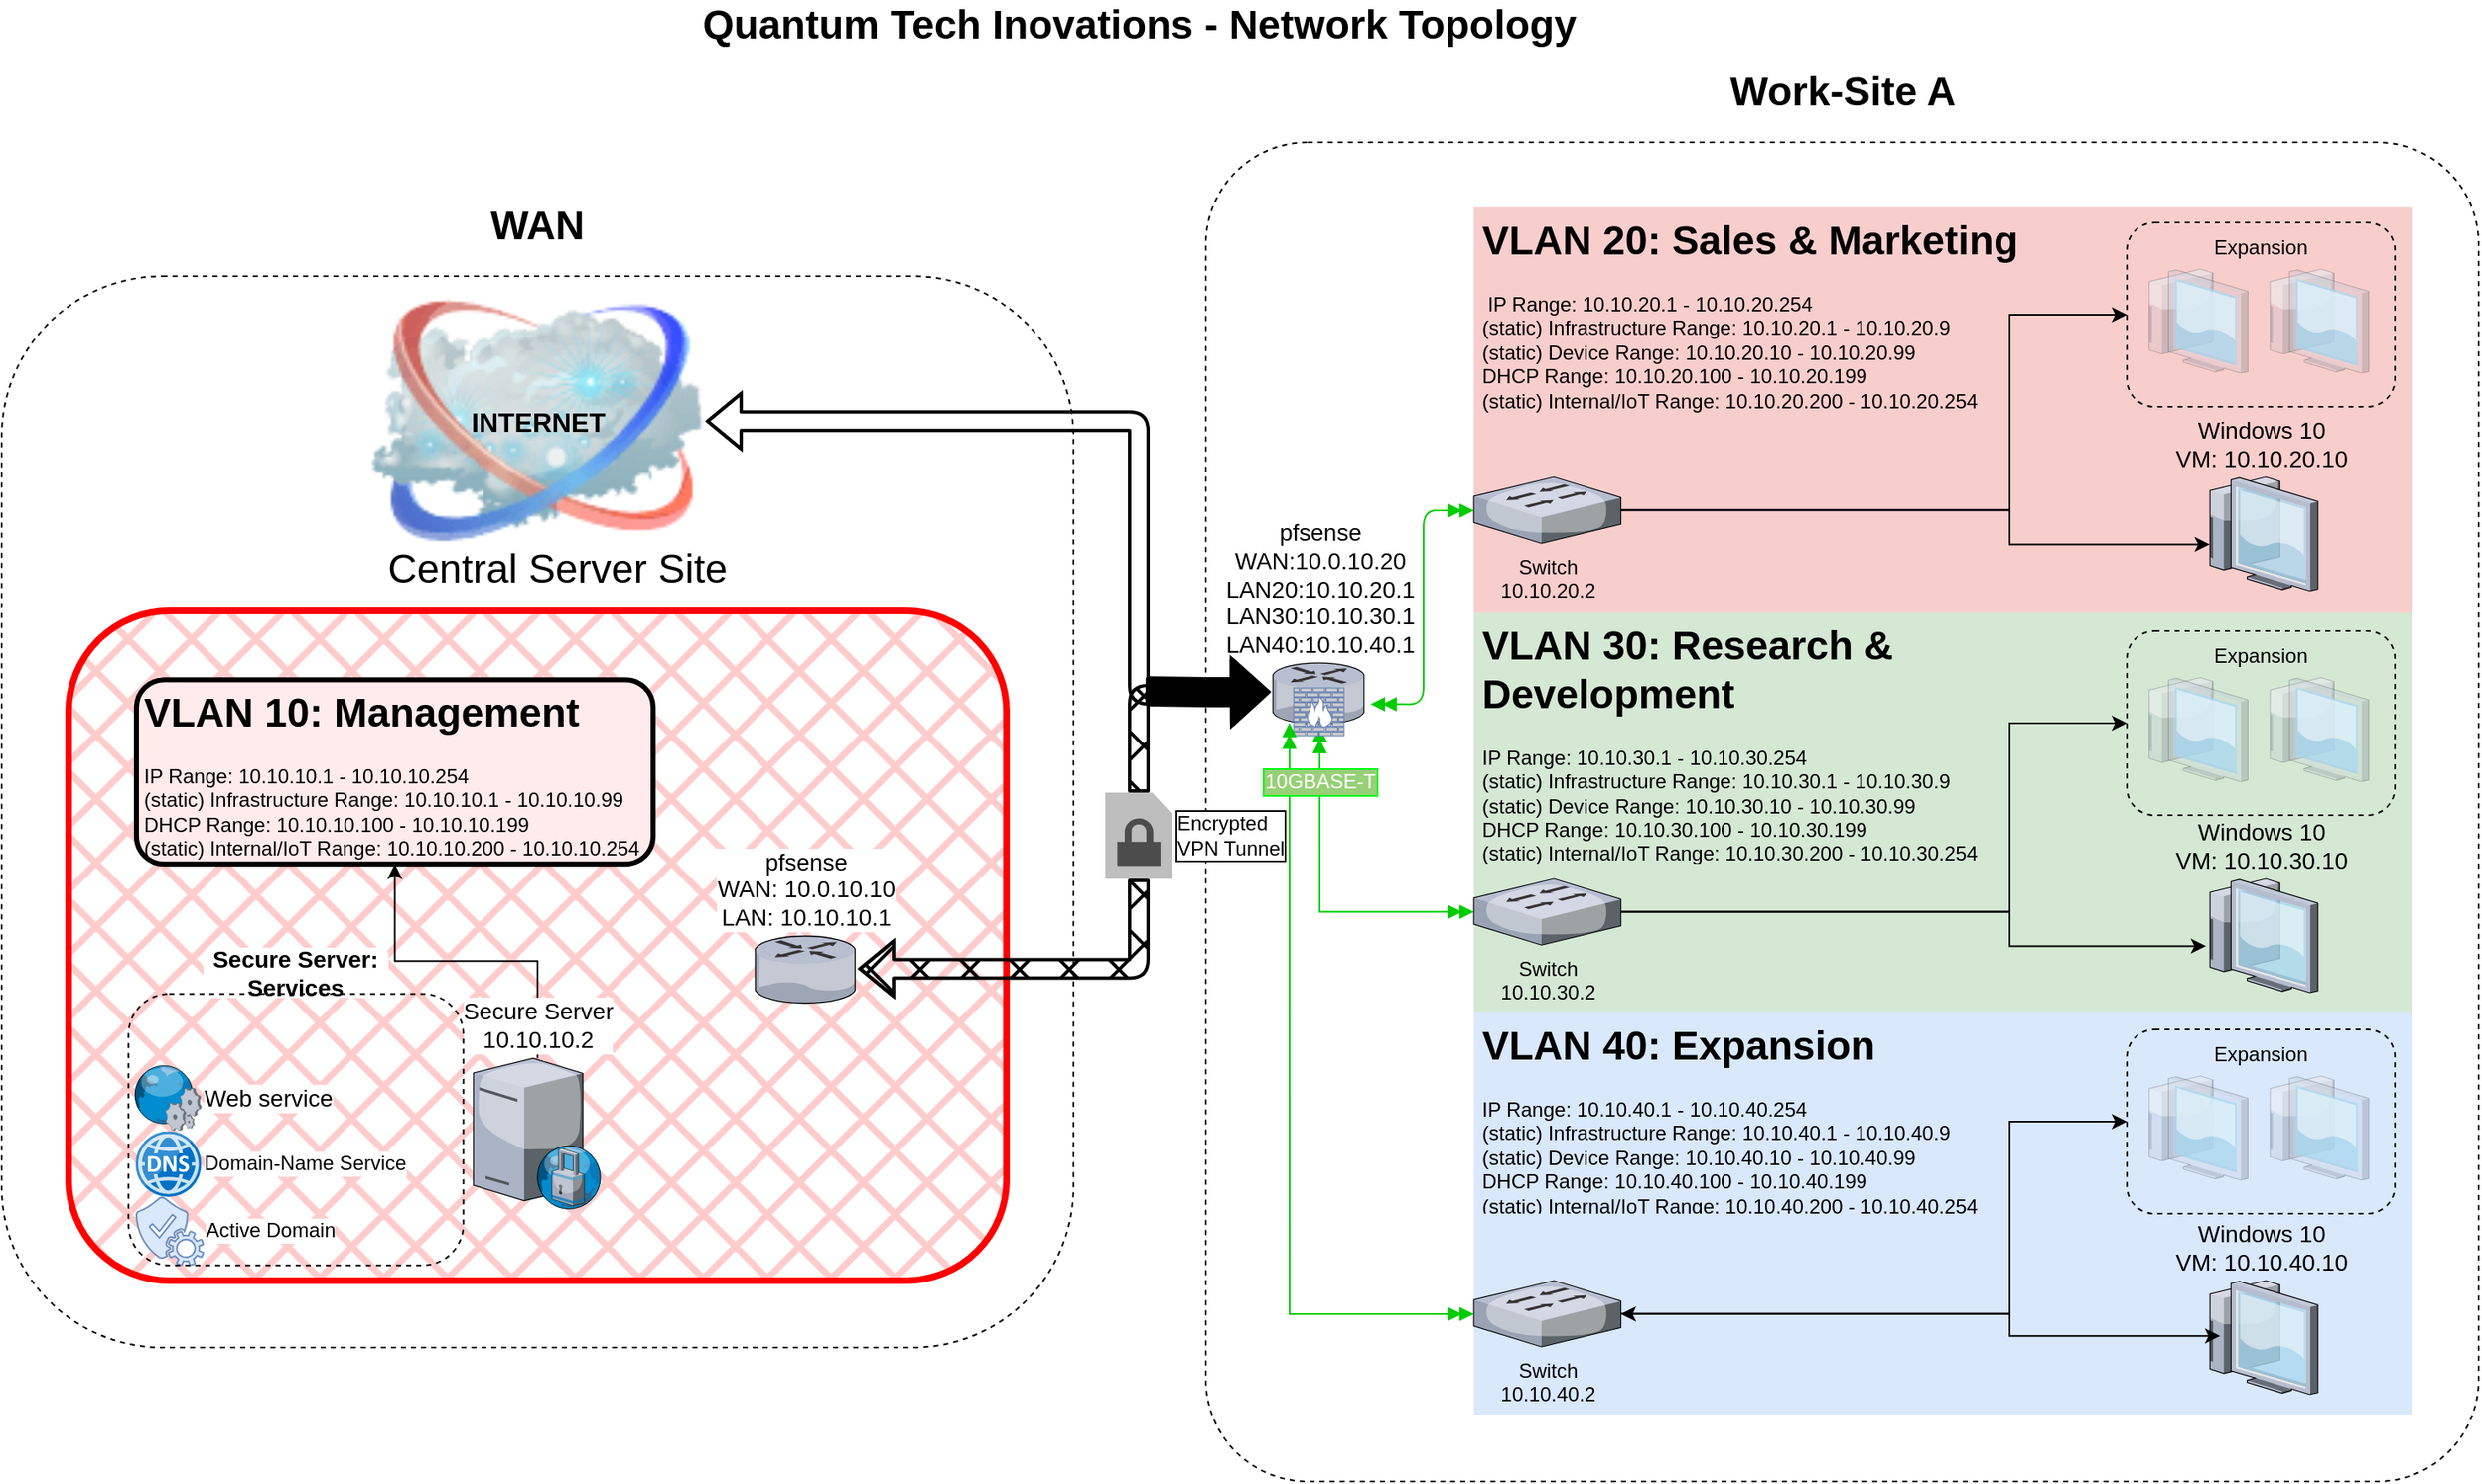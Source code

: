 <mxfile version="22.1.11" type="github">
  <diagram name="Page-1" id="e3a06f82-3646-2815-327d-82caf3d4e204">
    <mxGraphModel dx="1507" dy="2058" grid="0" gridSize="10" guides="1" tooltips="1" connect="1" arrows="1" fold="1" page="1" pageScale="1.5" pageWidth="1169" pageHeight="826" background="none" math="0" shadow="0">
      <root>
        <mxCell id="0" style=";html=1;" />
        <mxCell id="1" style=";html=1;" parent="0" />
        <mxCell id="xJ-jLOZ9ohY4lOB-jljI-87" value="" style="rounded=1;whiteSpace=wrap;html=1;fillColor=none;dashed=1;" parent="1" vertex="1">
          <mxGeometry x="80.96" y="160" width="640" height="640" as="geometry" />
        </mxCell>
        <mxCell id="xJ-jLOZ9ohY4lOB-jljI-81" value="" style="rounded=1;whiteSpace=wrap;html=1;fillColor=none;dashed=1;arcSize=8;" parent="1" vertex="1">
          <mxGeometry x="800" y="80" width="760" height="800" as="geometry" />
        </mxCell>
        <mxCell id="6a7d8f32e03d9370-60" value="" style="whiteSpace=wrap;html=1;fillColor=#d5e8d4;fontSize=14;strokeColor=none;verticalAlign=top;movable=1;resizable=1;rotatable=1;deletable=1;editable=1;locked=0;connectable=1;" parent="1" vertex="1">
          <mxGeometry x="960" y="360" width="560" height="240" as="geometry" />
        </mxCell>
        <mxCell id="6a7d8f32e03d9370-58" value="" style="whiteSpace=wrap;html=1;fillColor=#dae8fc;fontSize=14;strokeColor=none;verticalAlign=top;movable=1;resizable=1;rotatable=1;deletable=1;editable=1;locked=0;connectable=1;" parent="1" vertex="1">
          <mxGeometry x="960" y="600" width="560" height="240" as="geometry" />
        </mxCell>
        <mxCell id="6a7d8f32e03d9370-61" value="" style="whiteSpace=wrap;html=1;fillColor=#f8cecc;fontSize=14;strokeColor=none;verticalAlign=top;" parent="1" vertex="1">
          <mxGeometry x="960" y="118.89" width="560" height="242.23" as="geometry" />
        </mxCell>
        <mxCell id="_Fg3832ocY5UdGi91KtJ-26" style="edgeStyle=orthogonalEdgeStyle;rounded=0;orthogonalLoop=1;jettySize=auto;html=1;startArrow=doubleBlock;startFill=1;strokeColor=#00CC00;endArrow=doubleBlock;endFill=1;entryX=0.509;entryY=1.05;entryDx=0;entryDy=0;entryPerimeter=0;" parent="1" source="xJ-jLOZ9ohY4lOB-jljI-42" target="6a7d8f32e03d9370-13" edge="1">
          <mxGeometry relative="1" as="geometry">
            <mxPoint x="850" y="230" as="targetPoint" />
          </mxGeometry>
        </mxCell>
        <mxCell id="nh6uhX6UCBA931svxPW4-37" style="rounded=1;orthogonalLoop=1;jettySize=auto;html=1;startArrow=doubleBlock;startFill=1;strokeColor=#00CC00;endArrow=doubleBlock;endFill=1;exitX=1.061;exitY=0.673;exitDx=0;exitDy=0;exitPerimeter=0;entryX=0;entryY=0.505;entryDx=0;entryDy=0;entryPerimeter=0;edgeStyle=orthogonalEdgeStyle;" parent="1" source="6a7d8f32e03d9370-13" target="nh6uhX6UCBA931svxPW4-12" edge="1">
          <mxGeometry relative="1" as="geometry">
            <mxPoint x="910" y="360" as="targetPoint" />
            <mxPoint x="660" y="500" as="sourcePoint" />
            <Array as="points">
              <mxPoint x="930" y="416" />
              <mxPoint x="930" y="300" />
            </Array>
          </mxGeometry>
        </mxCell>
        <mxCell id="6a7d8f32e03d9370-13" value="pfsense&lt;br&gt;WAN:10.0.10.20&lt;br&gt;LAN20:10.10.20.1&lt;br&gt;LAN30:10.10.30.1&lt;br&gt;LAN40:10.10.40.1" style="verticalLabelPosition=top;aspect=fixed;html=1;verticalAlign=bottom;strokeColor=none;shape=mxgraph.citrix.router;fillColor=#66B2FF;gradientColor=#0066CC;fontSize=14;labelPosition=center;align=center;" parent="1" vertex="1">
          <mxGeometry x="840" y="391.11" width="55" height="36.5" as="geometry" />
        </mxCell>
        <mxCell id="6a7d8f32e03d9370-62" value="Quantum Tech Inovations - Network Topology" style="text;strokeColor=none;fillColor=none;html=1;fontSize=24;fontStyle=1;verticalAlign=middle;align=center;" parent="1" vertex="1">
          <mxGeometry x="444.75" width="630.5" height="20" as="geometry" />
        </mxCell>
        <mxCell id="_Fg3832ocY5UdGi91KtJ-58" value="" style="fontColor=#0066CC;verticalAlign=top;verticalLabelPosition=bottom;labelPosition=center;align=center;html=1;outlineConnect=0;fillColor=#CCCCCC;strokeColor=#6881B3;gradientColor=none;gradientDirection=north;strokeWidth=2;shape=mxgraph.networks.firewall;" parent="1" vertex="1">
          <mxGeometry x="852.5" y="406" width="30" height="28.5" as="geometry" />
        </mxCell>
        <mxCell id="r5elW0VxAyG1ImCirG1p-3" value="&lt;h1&gt;WAN&lt;/h1&gt;" style="text;html=1;strokeColor=none;fillColor=none;align=center;verticalAlign=middle;whiteSpace=wrap;rounded=0;" parent="1" vertex="1">
          <mxGeometry x="338.84" y="110" width="124.25" height="40" as="geometry" />
        </mxCell>
        <mxCell id="xJ-jLOZ9ohY4lOB-jljI-17" value="" style="rounded=0;orthogonalLoop=1;jettySize=auto;html=1;startArrow=doubleBlock;startFill=1;strokeColor=#00CC00;endArrow=doubleBlock;endFill=1;exitX=0.181;exitY=0.978;exitDx=0;exitDy=0;exitPerimeter=0;edgeStyle=orthogonalEdgeStyle;" parent="1" source="6a7d8f32e03d9370-13" target="xJ-jLOZ9ohY4lOB-jljI-50" edge="1">
          <mxGeometry relative="1" as="geometry">
            <mxPoint x="938" y="790" as="targetPoint" />
            <mxPoint x="430" y="940" as="sourcePoint" />
            <Array as="points">
              <mxPoint x="850" y="780" />
            </Array>
          </mxGeometry>
        </mxCell>
        <mxCell id="xJ-jLOZ9ohY4lOB-jljI-18" value="&lt;font style=&quot;font-size: 12px;&quot;&gt;&lt;font style=&quot;font-size: 12px;&quot;&gt;10GBASE&lt;/font&gt;-T&lt;/font&gt;" style="edgeLabel;html=1;align=center;verticalAlign=middle;resizable=0;points=[];labelBackgroundColor=#97D077;labelBorderColor=#00fa11;fontSize=12;fontColor=#FFFFFF;" parent="xJ-jLOZ9ohY4lOB-jljI-17" vertex="1" connectable="0">
          <mxGeometry x="-0.809" y="-3" relative="1" as="geometry">
            <mxPoint x="21" y="-9" as="offset" />
          </mxGeometry>
        </mxCell>
        <mxCell id="xJ-jLOZ9ohY4lOB-jljI-1" value="Windows 10&lt;br&gt;VM: 10.10.20.10" style="verticalLabelPosition=top;aspect=fixed;html=1;verticalAlign=bottom;strokeColor=none;shape=mxgraph.citrix.thin_client;fillColor=#66B2FF;gradientColor=#0066CC;fontSize=14;labelPosition=center;align=center;" parent="1" vertex="1">
          <mxGeometry x="1396" y="280" width="68" height="68" as="geometry" />
        </mxCell>
        <mxCell id="_Fg3832ocY5UdGi91KtJ-41" value="&lt;h1&gt;VLAN 20: Sales &amp;amp; Marketing&lt;/h1&gt;&lt;p&gt;&amp;nbsp;IP Range: 10.10.20.1 - 10.10.20.254&lt;br&gt;(static) Infrastructure Range: 10.10.20.1 - 10.10.20.9&lt;br&gt;(static) Device Range: 10.10.20.10 - 10.10.20.99&lt;br&gt;DHCP Range: 10.10.20.100 - 10.10.20.199&lt;br&gt;(static) Internal/IoT Range: 10.10.20.200 - 10.10.20.254&lt;br&gt;&lt;/p&gt;" style="text;html=1;strokeColor=none;fillColor=none;spacing=5;spacingTop=-20;whiteSpace=wrap;overflow=hidden;rounded=0;" parent="1" vertex="1">
          <mxGeometry x="960" y="118.89" width="330" height="130" as="geometry" />
        </mxCell>
        <mxCell id="xJ-jLOZ9ohY4lOB-jljI-79" style="edgeStyle=orthogonalEdgeStyle;rounded=0;orthogonalLoop=1;jettySize=auto;html=1;entryX=0;entryY=0.5;entryDx=0;entryDy=0;" parent="1" source="nh6uhX6UCBA931svxPW4-12" target="_Fg3832ocY5UdGi91KtJ-22" edge="1">
          <mxGeometry relative="1" as="geometry">
            <Array as="points">
              <mxPoint x="1280" y="300" />
              <mxPoint x="1280" y="183" />
            </Array>
          </mxGeometry>
        </mxCell>
        <mxCell id="nh6uhX6UCBA931svxPW4-12" value="Switch&lt;br&gt;10.10.20.2" style="verticalLabelPosition=bottom;sketch=0;aspect=fixed;html=1;verticalAlign=top;strokeColor=none;align=center;outlineConnect=0;shape=mxgraph.citrix.switch;" parent="1" vertex="1">
          <mxGeometry x="960" y="280" width="87.818" height="39.614" as="geometry" />
        </mxCell>
        <mxCell id="xJ-jLOZ9ohY4lOB-jljI-40" value="Windows 10&lt;br&gt;VM: 10.10.30.10" style="verticalLabelPosition=top;aspect=fixed;html=1;verticalAlign=bottom;strokeColor=none;shape=mxgraph.citrix.thin_client;fillColor=#66B2FF;gradientColor=#0066CC;fontSize=14;labelPosition=center;align=center;" parent="1" vertex="1">
          <mxGeometry x="1396" y="520" width="68" height="68" as="geometry" />
        </mxCell>
        <mxCell id="xJ-jLOZ9ohY4lOB-jljI-42" value="Switch&lt;br&gt;10.10.30.2" style="verticalLabelPosition=bottom;sketch=0;aspect=fixed;html=1;verticalAlign=top;strokeColor=none;align=center;outlineConnect=0;shape=mxgraph.citrix.switch;" parent="1" vertex="1">
          <mxGeometry x="960" y="520.0" width="87.818" height="39.614" as="geometry" />
        </mxCell>
        <mxCell id="xJ-jLOZ9ohY4lOB-jljI-47" style="edgeStyle=orthogonalEdgeStyle;rounded=0;orthogonalLoop=1;jettySize=auto;html=1;entryX=0;entryY=0.5;entryDx=0;entryDy=0;" parent="1" source="xJ-jLOZ9ohY4lOB-jljI-42" target="xJ-jLOZ9ohY4lOB-jljI-69" edge="1">
          <mxGeometry relative="1" as="geometry">
            <Array as="points">
              <mxPoint x="1280" y="540" />
              <mxPoint x="1280" y="427" />
            </Array>
            <mxPoint x="1350" y="439.96" as="targetPoint" />
          </mxGeometry>
        </mxCell>
        <mxCell id="xJ-jLOZ9ohY4lOB-jljI-48" value="Windows 10&lt;br&gt;VM: 10.10.40.10" style="verticalLabelPosition=top;aspect=fixed;html=1;verticalAlign=bottom;strokeColor=none;shape=mxgraph.citrix.thin_client;fillColor=#66B2FF;gradientColor=#0066CC;fontSize=14;labelPosition=center;align=center;" parent="1" vertex="1">
          <mxGeometry x="1396" y="760" width="68" height="68" as="geometry" />
        </mxCell>
        <mxCell id="xJ-jLOZ9ohY4lOB-jljI-49" style="edgeStyle=orthogonalEdgeStyle;rounded=0;orthogonalLoop=1;jettySize=auto;html=1;startArrow=classic;startFill=1;exitX=0.142;exitY=0.487;exitDx=0;exitDy=0;exitPerimeter=0;" parent="1" source="xJ-jLOZ9ohY4lOB-jljI-48" target="xJ-jLOZ9ohY4lOB-jljI-50" edge="1">
          <mxGeometry relative="1" as="geometry">
            <mxPoint x="1354.75" y="554.75" as="sourcePoint" />
            <mxPoint x="1190" y="800" as="targetPoint" />
            <Array as="points">
              <mxPoint x="1280" y="793" />
              <mxPoint x="1280" y="780" />
            </Array>
          </mxGeometry>
        </mxCell>
        <mxCell id="xJ-jLOZ9ohY4lOB-jljI-63" style="edgeStyle=orthogonalEdgeStyle;rounded=0;orthogonalLoop=1;jettySize=auto;html=1;entryX=0;entryY=0.5;entryDx=0;entryDy=0;" parent="1" source="xJ-jLOZ9ohY4lOB-jljI-50" target="xJ-jLOZ9ohY4lOB-jljI-74" edge="1">
          <mxGeometry relative="1" as="geometry">
            <mxPoint x="1350" y="665" as="targetPoint" />
            <Array as="points">
              <mxPoint x="1280" y="780" />
              <mxPoint x="1280" y="665" />
            </Array>
          </mxGeometry>
        </mxCell>
        <mxCell id="xJ-jLOZ9ohY4lOB-jljI-50" value="Switch&lt;br&gt;10.10.40.2" style="verticalLabelPosition=bottom;sketch=0;aspect=fixed;html=1;verticalAlign=top;strokeColor=none;align=center;outlineConnect=0;shape=mxgraph.citrix.switch;" parent="1" vertex="1">
          <mxGeometry x="960.0" y="760" width="87.818" height="39.614" as="geometry" />
        </mxCell>
        <mxCell id="_Fg3832ocY5UdGi91KtJ-39" value="&lt;h1&gt;VLAN 40: Expansion&lt;/h1&gt;&lt;p&gt;IP Range: 10.10.40.1 - 10.10.40.254&lt;br&gt;(static) Infrastructure Range: 10.10.40.1 - 10.10.40.9&lt;br&gt;(static) Device Range: 10.10.40.10 - 10.10.40.99&lt;br&gt;DHCP Range: 10.10.40.100 - 10.10.40.199&lt;br&gt;(static) Internal/IoT Range: 10.10.40.200 - 10.10.40.254&lt;br&gt;&lt;br&gt;&lt;/p&gt;" style="text;html=1;strokeColor=none;fillColor=none;spacing=5;spacingTop=-20;whiteSpace=wrap;overflow=hidden;rounded=0;" parent="1" vertex="1">
          <mxGeometry x="960" y="600" width="315" height="120" as="geometry" />
        </mxCell>
        <mxCell id="_Fg3832ocY5UdGi91KtJ-42" value="&lt;h1&gt;VLAN 30: Research &amp;amp; Development&lt;br&gt;&lt;/h1&gt;&lt;p&gt;IP Range: 10.10.30.1 - 10.10.30.254&lt;br&gt;(static) Infrastructure Range: 10.10.30.1 - 10.10.30.9&lt;br&gt;(static) Device Range: 10.10.30.10 - 10.10.30.99&lt;br&gt;DHCP Range: 10.10.30.100 - 10.10.30.199&lt;br&gt;(static) Internal/IoT Range: 10.10.30.200 - 10.10.30.254&lt;br&gt;&lt;/p&gt;" style="text;html=1;strokeColor=none;fillColor=none;spacing=5;spacingTop=-20;whiteSpace=wrap;overflow=hidden;rounded=0;" parent="1" vertex="1">
          <mxGeometry x="960" y="361.12" width="309" height="150" as="geometry" />
        </mxCell>
        <mxCell id="xJ-jLOZ9ohY4lOB-jljI-65" value="" style="group" parent="1" vertex="1" connectable="0">
          <mxGeometry x="1350" y="128" width="160" height="110" as="geometry" />
        </mxCell>
        <mxCell id="_Fg3832ocY5UdGi91KtJ-20" value="" style="verticalLabelPosition=top;aspect=fixed;html=1;verticalAlign=bottom;shape=mxgraph.citrix.thin_client;fontSize=14;labelPosition=center;align=center;gradientDirection=south;opacity=20;movable=1;resizable=1;rotatable=1;deletable=1;editable=1;locked=0;connectable=1;" parent="xJ-jLOZ9ohY4lOB-jljI-65" vertex="1">
          <mxGeometry x="82.23" y="27.77" width="62.23" height="62.23" as="geometry" />
        </mxCell>
        <mxCell id="_Fg3832ocY5UdGi91KtJ-21" value="" style="verticalLabelPosition=top;aspect=fixed;html=1;verticalAlign=bottom;shape=mxgraph.citrix.thin_client;fontSize=14;labelPosition=center;align=center;gradientDirection=south;opacity=20;movable=1;resizable=1;rotatable=1;deletable=1;editable=1;locked=0;connectable=1;" parent="xJ-jLOZ9ohY4lOB-jljI-65" vertex="1">
          <mxGeometry x="10" y="27.77" width="62.23" height="62.23" as="geometry" />
        </mxCell>
        <mxCell id="_Fg3832ocY5UdGi91KtJ-22" value="&lt;h4 style=&quot;line-height: 120%;&quot;&gt;&lt;br&gt;&lt;/h4&gt;" style="rounded=1;whiteSpace=wrap;html=1;dashed=1;fillColor=none;movable=1;resizable=1;rotatable=1;deletable=1;editable=1;locked=0;connectable=1;align=center;" parent="xJ-jLOZ9ohY4lOB-jljI-65" vertex="1">
          <mxGeometry width="160" height="110" as="geometry" />
        </mxCell>
        <mxCell id="xJ-jLOZ9ohY4lOB-jljI-64" value="Expansion" style="text;html=1;strokeColor=none;fillColor=none;align=center;verticalAlign=middle;whiteSpace=wrap;rounded=0;" parent="xJ-jLOZ9ohY4lOB-jljI-65" vertex="1">
          <mxGeometry x="50" width="60" height="30" as="geometry" />
        </mxCell>
        <mxCell id="xJ-jLOZ9ohY4lOB-jljI-66" value="" style="group" parent="1" vertex="1" connectable="0">
          <mxGeometry x="1350" y="372" width="160" height="110" as="geometry" />
        </mxCell>
        <mxCell id="xJ-jLOZ9ohY4lOB-jljI-67" value="" style="verticalLabelPosition=top;aspect=fixed;html=1;verticalAlign=bottom;shape=mxgraph.citrix.thin_client;fontSize=14;labelPosition=center;align=center;gradientDirection=south;opacity=20;movable=1;resizable=1;rotatable=1;deletable=1;editable=1;locked=0;connectable=1;" parent="xJ-jLOZ9ohY4lOB-jljI-66" vertex="1">
          <mxGeometry x="82.23" y="27.77" width="62.23" height="62.23" as="geometry" />
        </mxCell>
        <mxCell id="xJ-jLOZ9ohY4lOB-jljI-68" value="" style="verticalLabelPosition=top;aspect=fixed;html=1;verticalAlign=bottom;shape=mxgraph.citrix.thin_client;fontSize=14;labelPosition=center;align=center;gradientDirection=south;opacity=20;movable=1;resizable=1;rotatable=1;deletable=1;editable=1;locked=0;connectable=1;" parent="xJ-jLOZ9ohY4lOB-jljI-66" vertex="1">
          <mxGeometry x="10" y="27.77" width="62.23" height="62.23" as="geometry" />
        </mxCell>
        <mxCell id="xJ-jLOZ9ohY4lOB-jljI-69" value="&lt;h4 style=&quot;line-height: 120%;&quot;&gt;&lt;br&gt;&lt;/h4&gt;" style="rounded=1;whiteSpace=wrap;html=1;dashed=1;fillColor=none;movable=1;resizable=1;rotatable=1;deletable=1;editable=1;locked=0;connectable=1;align=center;" parent="xJ-jLOZ9ohY4lOB-jljI-66" vertex="1">
          <mxGeometry width="160" height="110" as="geometry" />
        </mxCell>
        <mxCell id="xJ-jLOZ9ohY4lOB-jljI-70" value="Expansion" style="text;html=1;strokeColor=none;fillColor=none;align=center;verticalAlign=middle;whiteSpace=wrap;rounded=0;" parent="xJ-jLOZ9ohY4lOB-jljI-66" vertex="1">
          <mxGeometry x="50" width="60" height="30" as="geometry" />
        </mxCell>
        <mxCell id="xJ-jLOZ9ohY4lOB-jljI-71" value="" style="group" parent="1" vertex="1" connectable="0">
          <mxGeometry x="1350" y="610" width="160" height="110" as="geometry" />
        </mxCell>
        <mxCell id="xJ-jLOZ9ohY4lOB-jljI-72" value="" style="verticalLabelPosition=top;aspect=fixed;html=1;verticalAlign=bottom;shape=mxgraph.citrix.thin_client;fontSize=14;labelPosition=center;align=center;gradientDirection=south;opacity=20;movable=1;resizable=1;rotatable=1;deletable=1;editable=1;locked=0;connectable=1;" parent="xJ-jLOZ9ohY4lOB-jljI-71" vertex="1">
          <mxGeometry x="82.23" y="27.77" width="62.23" height="62.23" as="geometry" />
        </mxCell>
        <mxCell id="xJ-jLOZ9ohY4lOB-jljI-73" value="" style="verticalLabelPosition=top;aspect=fixed;html=1;verticalAlign=bottom;shape=mxgraph.citrix.thin_client;fontSize=14;labelPosition=center;align=center;gradientDirection=south;opacity=20;movable=1;resizable=1;rotatable=1;deletable=1;editable=1;locked=0;connectable=1;" parent="xJ-jLOZ9ohY4lOB-jljI-71" vertex="1">
          <mxGeometry x="10" y="27.77" width="62.23" height="62.23" as="geometry" />
        </mxCell>
        <mxCell id="xJ-jLOZ9ohY4lOB-jljI-74" value="&lt;h4 style=&quot;line-height: 120%;&quot;&gt;&lt;br&gt;&lt;/h4&gt;" style="rounded=1;whiteSpace=wrap;html=1;dashed=1;fillColor=none;movable=1;resizable=1;rotatable=1;deletable=1;editable=1;locked=0;connectable=1;align=center;" parent="xJ-jLOZ9ohY4lOB-jljI-71" vertex="1">
          <mxGeometry width="160" height="110" as="geometry" />
        </mxCell>
        <mxCell id="xJ-jLOZ9ohY4lOB-jljI-75" value="Expansion" style="text;html=1;strokeColor=none;fillColor=none;align=center;verticalAlign=middle;whiteSpace=wrap;rounded=0;" parent="xJ-jLOZ9ohY4lOB-jljI-71" vertex="1">
          <mxGeometry x="50" width="60" height="30" as="geometry" />
        </mxCell>
        <mxCell id="xJ-jLOZ9ohY4lOB-jljI-76" style="edgeStyle=orthogonalEdgeStyle;rounded=0;orthogonalLoop=1;jettySize=auto;html=1;entryX=0.051;entryY=0.591;entryDx=0;entryDy=0;entryPerimeter=0;" parent="1" source="nh6uhX6UCBA931svxPW4-12" target="xJ-jLOZ9ohY4lOB-jljI-1" edge="1">
          <mxGeometry relative="1" as="geometry">
            <Array as="points">
              <mxPoint x="1280" y="300" />
              <mxPoint x="1280" y="320" />
            </Array>
          </mxGeometry>
        </mxCell>
        <mxCell id="xJ-jLOZ9ohY4lOB-jljI-77" style="edgeStyle=orthogonalEdgeStyle;rounded=0;orthogonalLoop=1;jettySize=auto;html=1;entryX=0.018;entryY=0.591;entryDx=0;entryDy=0;entryPerimeter=0;" parent="1" source="xJ-jLOZ9ohY4lOB-jljI-42" target="xJ-jLOZ9ohY4lOB-jljI-40" edge="1">
          <mxGeometry relative="1" as="geometry">
            <Array as="points">
              <mxPoint x="1280" y="540" />
              <mxPoint x="1280" y="560" />
            </Array>
          </mxGeometry>
        </mxCell>
        <mxCell id="xJ-jLOZ9ohY4lOB-jljI-82" value="&lt;font style=&quot;font-size: 24px;&quot;&gt;&lt;b&gt;Work-Site A&lt;/b&gt;&lt;/font&gt;" style="text;html=1;align=center;verticalAlign=middle;resizable=0;points=[];autosize=1;strokeColor=none;fillColor=none;" parent="1" vertex="1">
          <mxGeometry x="1100" y="30" width="160" height="40" as="geometry" />
        </mxCell>
        <mxCell id="xJ-jLOZ9ohY4lOB-jljI-99" style="edgeStyle=orthogonalEdgeStyle;rounded=1;orthogonalLoop=1;jettySize=auto;html=1;shape=flexArrow;endArrow=none;endFill=0;fillColor=#000000;fillStyle=cross-hatch;strokeWidth=2;" parent="1" source="nh6uhX6UCBA931svxPW4-34" edge="1">
          <mxGeometry relative="1" as="geometry">
            <mxPoint x="780" y="410" as="targetPoint" />
            <Array as="points">
              <mxPoint x="760" y="410" />
            </Array>
          </mxGeometry>
        </mxCell>
        <mxCell id="xJ-jLOZ9ohY4lOB-jljI-86" value="" style="shape=flexArrow;endArrow=none;startArrow=classic;html=1;rounded=1;endFill=0;targetPerimeterSpacing=0;sourcePerimeterSpacing=6;strokeWidth=2;endSize=0;startSize=6;fillColor=none;exitX=1;exitY=0.5;exitDx=0;exitDy=0;edgeStyle=orthogonalEdgeStyle;" parent="1" source="xJ-jLOZ9ohY4lOB-jljI-97" edge="1">
          <mxGeometry width="100" height="100" relative="1" as="geometry">
            <mxPoint x="506.01" y="178.25" as="sourcePoint" />
            <mxPoint x="790" y="410" as="targetPoint" />
            <Array as="points">
              <mxPoint x="760" y="247" />
              <mxPoint x="760" y="410" />
            </Array>
          </mxGeometry>
        </mxCell>
        <mxCell id="xJ-jLOZ9ohY4lOB-jljI-97" value="INTERNET" style="image;html=1;image=img/lib/clip_art/networking/Cloud_128x128.png;labelPosition=center;verticalLabelPosition=middle;align=center;verticalAlign=middle;fontStyle=1;fontSize=16;labelBackgroundColor=none;" parent="1" vertex="1">
          <mxGeometry x="300.41" y="173.61" width="201.12" height="146" as="geometry" />
        </mxCell>
        <mxCell id="6a7d8f32e03d9370-57" value="" style="whiteSpace=wrap;html=1;fillColor=#ffcccc;fontSize=14;verticalAlign=top;container=0;strokeWidth=4;fillStyle=cross-hatch;strokeColor=#ff0000;rounded=1;" parent="1" vertex="1">
          <mxGeometry x="120.97" y="360" width="560" height="400" as="geometry" />
        </mxCell>
        <mxCell id="_Fg3832ocY5UdGi91KtJ-36" value="pfsense&lt;br&gt;WAN: 10.0.10.10&lt;br&gt;LAN: 10.10.10.1" style="verticalLabelPosition=top;aspect=fixed;html=1;verticalAlign=bottom;strokeColor=none;shape=mxgraph.citrix.router;fillColor=#66B2FF;gradientColor=#0066CC;fontSize=14;container=0;labelPosition=center;align=center;labelBackgroundColor=default;" parent="1" vertex="1">
          <mxGeometry x="530.96" y="554.25" width="60.27" height="40" as="geometry" />
        </mxCell>
        <mxCell id="_Fg3832ocY5UdGi91KtJ-40" value="&lt;h1&gt;VLAN 10: Management&lt;/h1&gt;&lt;p&gt;IP Range: 10.10.10.1 - 10.10.10.254&lt;br&gt;(static) Infrastructure Range: 10.10.10.1 - 10.10.10.99&lt;br&gt;DHCP Range: 10.10.10.100 - 10.10.10.199&lt;br&gt;(static) Internal/IoT Range: 10.10.10.200 - 10.10.10.254&lt;br&gt;&lt;br&gt;&lt;/p&gt;" style="text;html=1;strokeColor=default;fillColor=#FFEBEB;spacing=5;spacingTop=-20;whiteSpace=wrap;overflow=hidden;rounded=1;container=0;labelBackgroundColor=none;strokeWidth=3;" parent="1" vertex="1">
          <mxGeometry x="161.46" y="401.12" width="308.54" height="110" as="geometry" />
        </mxCell>
        <mxCell id="7m7LXORBQbgby_Iv6g5R-1" value="" style="edgeStyle=orthogonalEdgeStyle;rounded=0;orthogonalLoop=1;jettySize=auto;html=1;" edge="1" parent="1" source="6a7d8f32e03d9370-25" target="_Fg3832ocY5UdGi91KtJ-40">
          <mxGeometry relative="1" as="geometry" />
        </mxCell>
        <mxCell id="6a7d8f32e03d9370-25" value="Secure Server&lt;br&gt;10.10.10.2" style="verticalLabelPosition=top;aspect=fixed;html=1;verticalAlign=bottom;strokeColor=none;shape=mxgraph.citrix.proxy_server;fillColor=#66B2FF;gradientColor=#0066CC;fontSize=14;container=0;labelPosition=center;align=center;labelBackgroundColor=default;" parent="1" vertex="1">
          <mxGeometry x="362.71" y="627.18" width="76.5" height="90" as="geometry" />
        </mxCell>
        <mxCell id="_Fg3832ocY5UdGi91KtJ-57" value="Secure Server: Services" style="text;html=1;strokeColor=none;fillColor=default;align=center;verticalAlign=middle;whiteSpace=wrap;rounded=1;container=0;fontSize=14;fontStyle=1" parent="1" vertex="1">
          <mxGeometry x="201.46" y="561.11" width="110.5" height="30" as="geometry" />
        </mxCell>
        <mxCell id="_Fg3832ocY5UdGi91KtJ-52" value="Active Domain" style="sketch=0;pointerEvents=1;shadow=0;dashed=0;html=1;strokeColor=#6c8ebf;fillColor=#dae8fc;labelPosition=right;verticalLabelPosition=middle;verticalAlign=middle;outlineConnect=0;align=left;shape=mxgraph.office.services.verification_service;container=0;labelBackgroundColor=default;" parent="1" vertex="1">
          <mxGeometry x="161.46" y="710.11" width="40" height="40.75" as="geometry" />
        </mxCell>
        <mxCell id="6a7d8f32e03d9370-30" value="Web service" style="verticalLabelPosition=middle;aspect=fixed;html=1;verticalAlign=middle;strokeColor=none;shape=mxgraph.citrix.web_service;fillColor=#66B2FF;gradientColor=#0066CC;fontSize=14;container=0;labelPosition=right;align=left;labelBackgroundColor=default;" parent="1" vertex="1">
          <mxGeometry x="159.0" y="631.11" width="41.21" height="39.25" as="geometry" />
        </mxCell>
        <mxCell id="nh6uhX6UCBA931svxPW4-1" value="Domain-Name Service" style="image;sketch=0;aspect=fixed;html=1;points=[];align=left;fontSize=12;image=img/lib/mscae/DNS.svg;container=0;labelPosition=right;verticalLabelPosition=middle;verticalAlign=middle;" parent="1" vertex="1">
          <mxGeometry x="160.96" y="670.72" width="39.25" height="39.25" as="geometry" />
        </mxCell>
        <mxCell id="xJ-jLOZ9ohY4lOB-jljI-85" value="Central Server Site" style="text;html=1;strokeColor=none;fillColor=default;align=center;verticalAlign=middle;whiteSpace=wrap;rounded=1;fontSize=24;" parent="1" vertex="1">
          <mxGeometry x="308.88" y="319.61" width="208.25" height="30" as="geometry" />
        </mxCell>
        <mxCell id="_Fg3832ocY5UdGi91KtJ-32" value="" style="rounded=1;whiteSpace=wrap;html=1;fillColor=none;dashed=1;container=0;" parent="1" vertex="1">
          <mxGeometry x="156.71" y="588.73" width="200" height="162.13" as="geometry" />
        </mxCell>
        <mxCell id="xJ-jLOZ9ohY4lOB-jljI-83" value="" style="shape=flexArrow;endArrow=none;startArrow=classic;html=1;rounded=1;strokeWidth=2;exitX=1.022;exitY=0.486;exitDx=0;exitDy=0;exitPerimeter=0;endFill=0;fillColor=#000000;fillStyle=cross-hatch;edgeStyle=orthogonalEdgeStyle;" parent="1" source="_Fg3832ocY5UdGi91KtJ-36" target="nh6uhX6UCBA931svxPW4-34" edge="1">
          <mxGeometry width="100" height="100" relative="1" as="geometry">
            <mxPoint x="552.96" y="619" as="sourcePoint" />
            <mxPoint x="740" y="574.353" as="targetPoint" />
          </mxGeometry>
        </mxCell>
        <mxCell id="xJ-jLOZ9ohY4lOB-jljI-98" value="" style="shape=flexArrow;endArrow=classic;html=1;rounded=1;entryX=-0.03;entryY=0.472;entryDx=0;entryDy=0;entryPerimeter=0;fillColor=#000000;strokeWidth=3;width=13;targetPerimeterSpacing=0;edgeStyle=orthogonalEdgeStyle;endSize=6;startSize=6;" parent="1" target="6a7d8f32e03d9370-13" edge="1">
          <mxGeometry width="50" height="50" relative="1" as="geometry">
            <mxPoint x="764" y="408" as="sourcePoint" />
            <mxPoint x="780" y="384.36" as="targetPoint" />
          </mxGeometry>
        </mxCell>
        <mxCell id="nh6uhX6UCBA931svxPW4-34" value="Encrypted &lt;br&gt;VPN Tunnel" style="outlineConnect=0;dashed=0;verticalLabelPosition=middle;verticalAlign=middle;align=left;html=1;shape=mxgraph.aws3.encrypted_data;fillColor=#7D7C7C;gradientColor=none;container=0;labelPosition=right;labelBackgroundColor=default;labelBorderColor=default;" parent="1" vertex="1">
          <mxGeometry x="740" y="468.5" width="40" height="51.5" as="geometry" />
        </mxCell>
      </root>
    </mxGraphModel>
  </diagram>
</mxfile>
